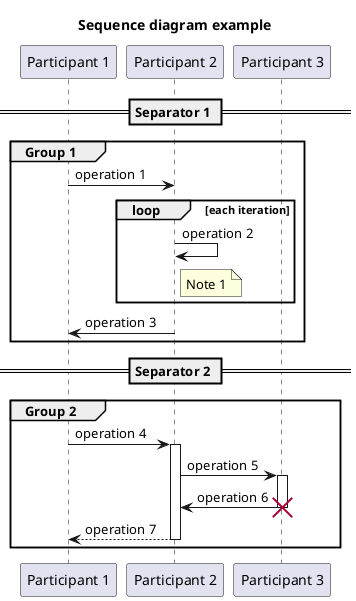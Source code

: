 @startuml sequence

' Title
title Sequence diagram example

' Participants
participant "Participant 1" as participant1
participant "Participant 2" as participant2
participant "Participant 3" as participant3

' Sequence

== Separator 1 ==

group Group 1
participant1 -> participant2 : operation 1

loop each iteration
    participant2 -> participant2: operation 2
    note right participant2
        Note 1
    end note
end
participant2 -> participant1 : operation 3
end

== Separator 2 ==

group Group 2
participant1 -> participant2 : operation 4
    activate participant2
    participant2 -> participant3: operation 5
    activate participant3
    participant3 -> participant2: operation 6
    destroy participant3
participant2 --> participant1 : operation 7
deactivate participant2
end

@enduml
